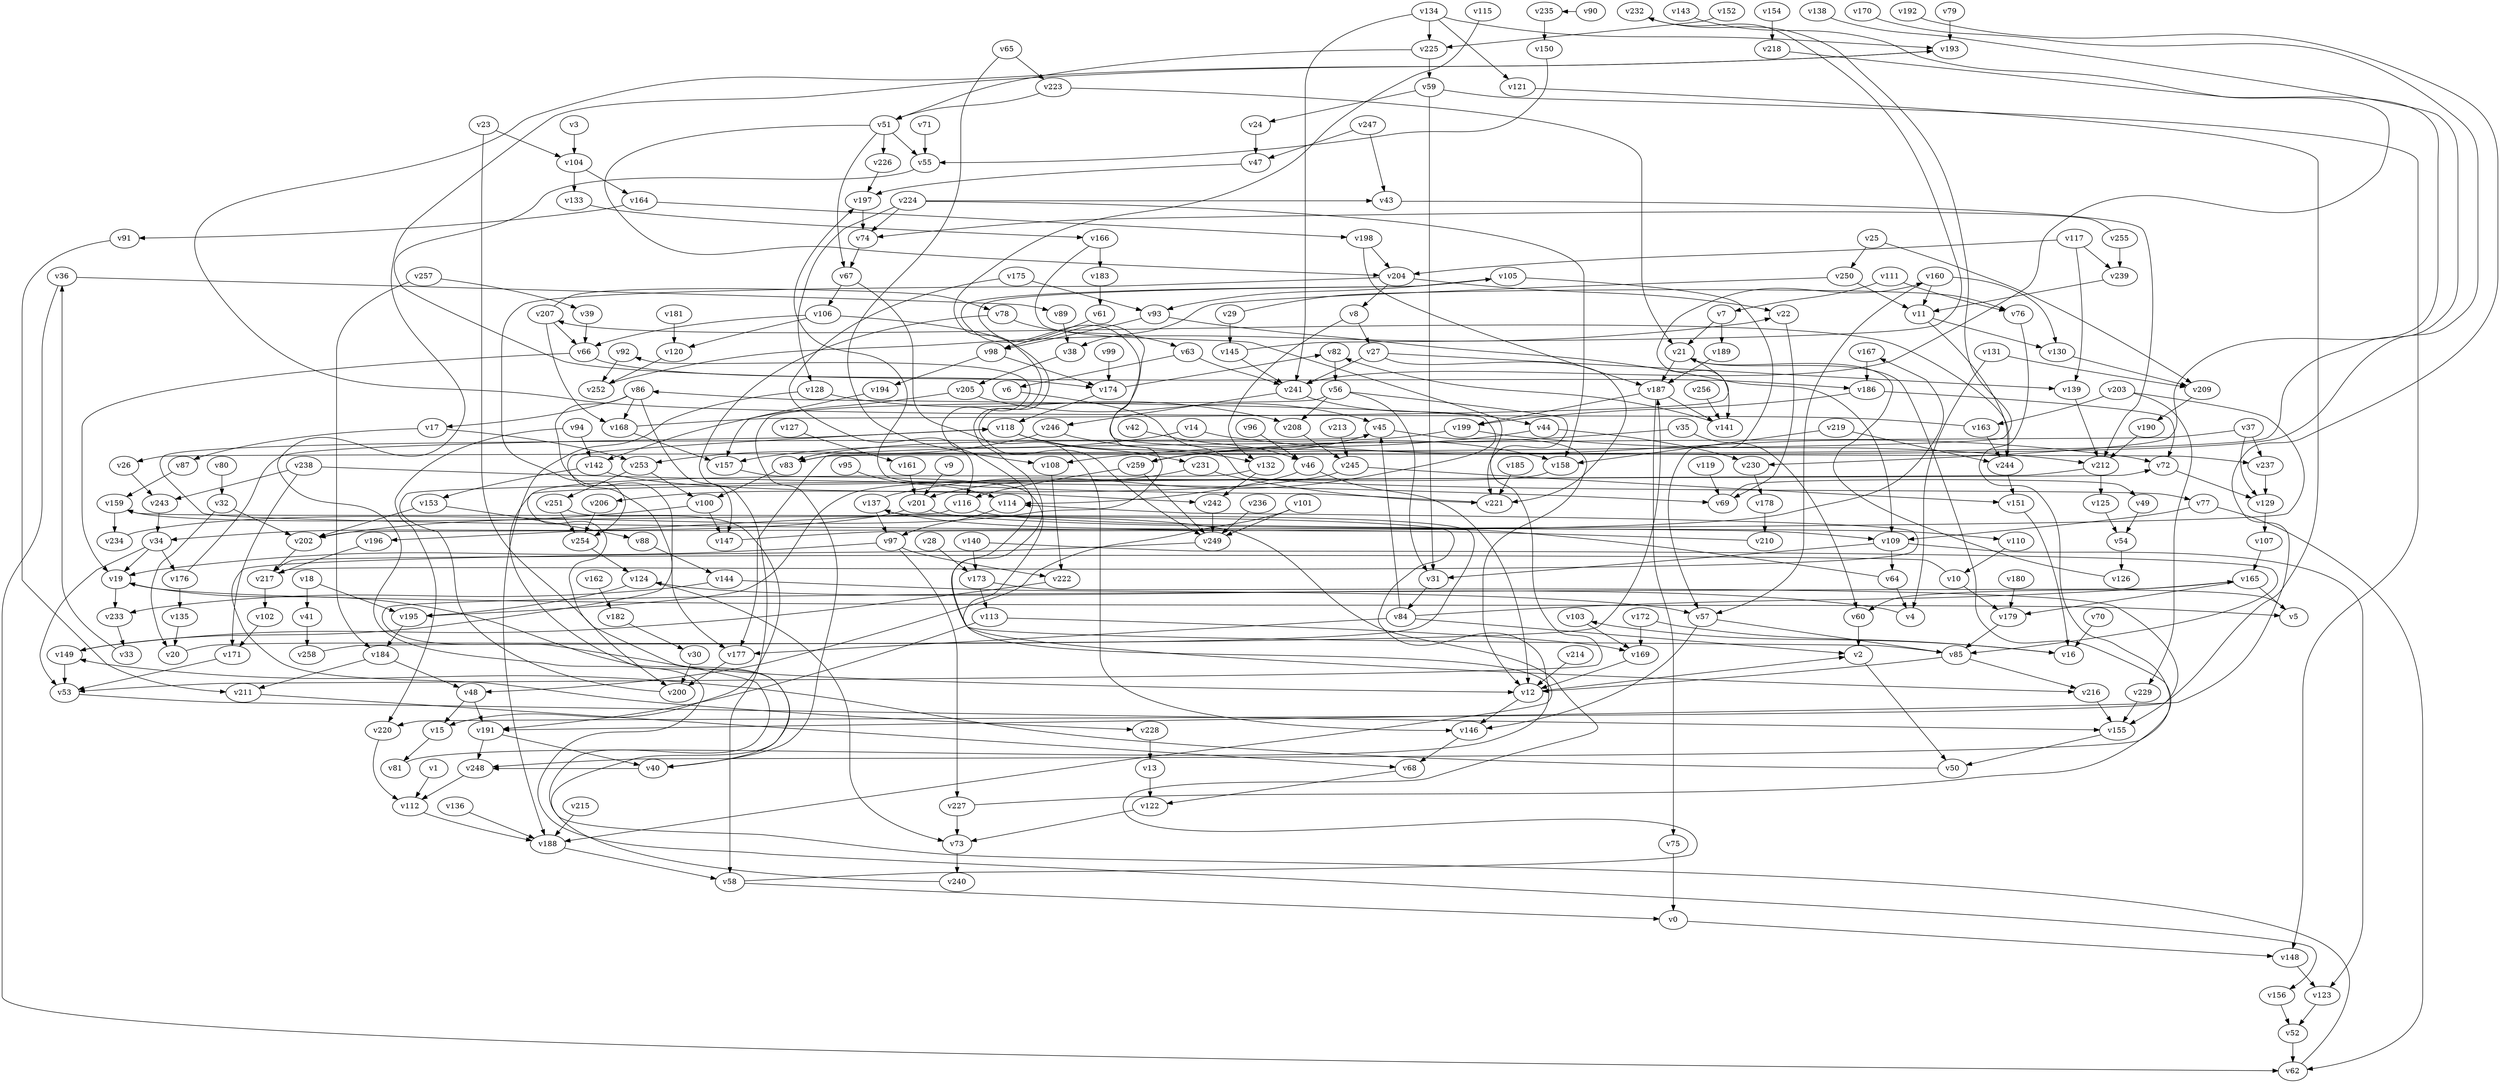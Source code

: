 // Benchmark game 382 - 260 vertices
// time_bound: 27
// targets: v58
digraph G {
    v0 [name="v0", player=0];
    v1 [name="v1", player=0];
    v2 [name="v2", player=0];
    v3 [name="v3", player=1];
    v4 [name="v4", player=1];
    v5 [name="v5", player=1];
    v6 [name="v6", player=0];
    v7 [name="v7", player=0];
    v8 [name="v8", player=0];
    v9 [name="v9", player=0];
    v10 [name="v10", player=1];
    v11 [name="v11", player=1];
    v12 [name="v12", player=1];
    v13 [name="v13", player=0];
    v14 [name="v14", player=0];
    v15 [name="v15", player=0];
    v16 [name="v16", player=0];
    v17 [name="v17", player=0];
    v18 [name="v18", player=0];
    v19 [name="v19", player=1];
    v20 [name="v20", player=1];
    v21 [name="v21", player=0];
    v22 [name="v22", player=0];
    v23 [name="v23", player=1];
    v24 [name="v24", player=0];
    v25 [name="v25", player=1];
    v26 [name="v26", player=0];
    v27 [name="v27", player=0];
    v28 [name="v28", player=0];
    v29 [name="v29", player=0];
    v30 [name="v30", player=1];
    v31 [name="v31", player=1];
    v32 [name="v32", player=1];
    v33 [name="v33", player=1];
    v34 [name="v34", player=0];
    v35 [name="v35", player=1];
    v36 [name="v36", player=0];
    v37 [name="v37", player=1];
    v38 [name="v38", player=1];
    v39 [name="v39", player=1];
    v40 [name="v40", player=0];
    v41 [name="v41", player=1];
    v42 [name="v42", player=0];
    v43 [name="v43", player=1];
    v44 [name="v44", player=0];
    v45 [name="v45", player=1];
    v46 [name="v46", player=1];
    v47 [name="v47", player=1];
    v48 [name="v48", player=0];
    v49 [name="v49", player=0];
    v50 [name="v50", player=1];
    v51 [name="v51", player=1];
    v52 [name="v52", player=0];
    v53 [name="v53", player=0];
    v54 [name="v54", player=1];
    v55 [name="v55", player=0];
    v56 [name="v56", player=1];
    v57 [name="v57", player=1];
    v58 [name="v58", player=0, target=1];
    v59 [name="v59", player=0];
    v60 [name="v60", player=0];
    v61 [name="v61", player=0];
    v62 [name="v62", player=1];
    v63 [name="v63", player=0];
    v64 [name="v64", player=1];
    v65 [name="v65", player=0];
    v66 [name="v66", player=0];
    v67 [name="v67", player=0];
    v68 [name="v68", player=1];
    v69 [name="v69", player=0];
    v70 [name="v70", player=0];
    v71 [name="v71", player=1];
    v72 [name="v72", player=1];
    v73 [name="v73", player=1];
    v74 [name="v74", player=0];
    v75 [name="v75", player=1];
    v76 [name="v76", player=1];
    v77 [name="v77", player=0];
    v78 [name="v78", player=0];
    v79 [name="v79", player=1];
    v80 [name="v80", player=0];
    v81 [name="v81", player=0];
    v82 [name="v82", player=0];
    v83 [name="v83", player=1];
    v84 [name="v84", player=0];
    v85 [name="v85", player=0];
    v86 [name="v86", player=0];
    v87 [name="v87", player=1];
    v88 [name="v88", player=1];
    v89 [name="v89", player=1];
    v90 [name="v90", player=1];
    v91 [name="v91", player=0];
    v92 [name="v92", player=1];
    v93 [name="v93", player=0];
    v94 [name="v94", player=0];
    v95 [name="v95", player=0];
    v96 [name="v96", player=0];
    v97 [name="v97", player=0];
    v98 [name="v98", player=0];
    v99 [name="v99", player=0];
    v100 [name="v100", player=1];
    v101 [name="v101", player=0];
    v102 [name="v102", player=0];
    v103 [name="v103", player=1];
    v104 [name="v104", player=0];
    v105 [name="v105", player=0];
    v106 [name="v106", player=0];
    v107 [name="v107", player=0];
    v108 [name="v108", player=1];
    v109 [name="v109", player=1];
    v110 [name="v110", player=1];
    v111 [name="v111", player=1];
    v112 [name="v112", player=1];
    v113 [name="v113", player=1];
    v114 [name="v114", player=0];
    v115 [name="v115", player=1];
    v116 [name="v116", player=1];
    v117 [name="v117", player=0];
    v118 [name="v118", player=1];
    v119 [name="v119", player=1];
    v120 [name="v120", player=1];
    v121 [name="v121", player=1];
    v122 [name="v122", player=0];
    v123 [name="v123", player=1];
    v124 [name="v124", player=0];
    v125 [name="v125", player=1];
    v126 [name="v126", player=1];
    v127 [name="v127", player=1];
    v128 [name="v128", player=0];
    v129 [name="v129", player=0];
    v130 [name="v130", player=0];
    v131 [name="v131", player=0];
    v132 [name="v132", player=0];
    v133 [name="v133", player=0];
    v134 [name="v134", player=0];
    v135 [name="v135", player=1];
    v136 [name="v136", player=0];
    v137 [name="v137", player=1];
    v138 [name="v138", player=1];
    v139 [name="v139", player=1];
    v140 [name="v140", player=1];
    v141 [name="v141", player=0];
    v142 [name="v142", player=1];
    v143 [name="v143", player=0];
    v144 [name="v144", player=0];
    v145 [name="v145", player=1];
    v146 [name="v146", player=0];
    v147 [name="v147", player=0];
    v148 [name="v148", player=0];
    v149 [name="v149", player=0];
    v150 [name="v150", player=0];
    v151 [name="v151", player=1];
    v152 [name="v152", player=0];
    v153 [name="v153", player=0];
    v154 [name="v154", player=0];
    v155 [name="v155", player=1];
    v156 [name="v156", player=0];
    v157 [name="v157", player=1];
    v158 [name="v158", player=0];
    v159 [name="v159", player=0];
    v160 [name="v160", player=0];
    v161 [name="v161", player=0];
    v162 [name="v162", player=1];
    v163 [name="v163", player=0];
    v164 [name="v164", player=0];
    v165 [name="v165", player=0];
    v166 [name="v166", player=0];
    v167 [name="v167", player=1];
    v168 [name="v168", player=1];
    v169 [name="v169", player=1];
    v170 [name="v170", player=1];
    v171 [name="v171", player=0];
    v172 [name="v172", player=0];
    v173 [name="v173", player=1];
    v174 [name="v174", player=1];
    v175 [name="v175", player=1];
    v176 [name="v176", player=1];
    v177 [name="v177", player=0];
    v178 [name="v178", player=0];
    v179 [name="v179", player=0];
    v180 [name="v180", player=0];
    v181 [name="v181", player=1];
    v182 [name="v182", player=1];
    v183 [name="v183", player=0];
    v184 [name="v184", player=0];
    v185 [name="v185", player=0];
    v186 [name="v186", player=1];
    v187 [name="v187", player=0];
    v188 [name="v188", player=0];
    v189 [name="v189", player=0];
    v190 [name="v190", player=0];
    v191 [name="v191", player=0];
    v192 [name="v192", player=0];
    v193 [name="v193", player=0];
    v194 [name="v194", player=1];
    v195 [name="v195", player=0];
    v196 [name="v196", player=1];
    v197 [name="v197", player=1];
    v198 [name="v198", player=1];
    v199 [name="v199", player=1];
    v200 [name="v200", player=1];
    v201 [name="v201", player=1];
    v202 [name="v202", player=0];
    v203 [name="v203", player=0];
    v204 [name="v204", player=0];
    v205 [name="v205", player=0];
    v206 [name="v206", player=0];
    v207 [name="v207", player=0];
    v208 [name="v208", player=1];
    v209 [name="v209", player=0];
    v210 [name="v210", player=0];
    v211 [name="v211", player=0];
    v212 [name="v212", player=0];
    v213 [name="v213", player=0];
    v214 [name="v214", player=1];
    v215 [name="v215", player=0];
    v216 [name="v216", player=1];
    v217 [name="v217", player=1];
    v218 [name="v218", player=1];
    v219 [name="v219", player=0];
    v220 [name="v220", player=0];
    v221 [name="v221", player=0];
    v222 [name="v222", player=0];
    v223 [name="v223", player=0];
    v224 [name="v224", player=1];
    v225 [name="v225", player=1];
    v226 [name="v226", player=0];
    v227 [name="v227", player=0];
    v228 [name="v228", player=1];
    v229 [name="v229", player=1];
    v230 [name="v230", player=1];
    v231 [name="v231", player=0];
    v232 [name="v232", player=0];
    v233 [name="v233", player=0];
    v234 [name="v234", player=1];
    v235 [name="v235", player=1];
    v236 [name="v236", player=1];
    v237 [name="v237", player=0];
    v238 [name="v238", player=1];
    v239 [name="v239", player=1];
    v240 [name="v240", player=1];
    v241 [name="v241", player=0];
    v242 [name="v242", player=1];
    v243 [name="v243", player=1];
    v244 [name="v244", player=1];
    v245 [name="v245", player=1];
    v246 [name="v246", player=1];
    v247 [name="v247", player=1];
    v248 [name="v248", player=1];
    v249 [name="v249", player=0];
    v250 [name="v250", player=1];
    v251 [name="v251", player=0];
    v252 [name="v252", player=0];
    v253 [name="v253", player=1];
    v254 [name="v254", player=1];
    v255 [name="v255", player=1];
    v256 [name="v256", player=0];
    v257 [name="v257", player=0];
    v258 [name="v258", player=0];
    v259 [name="v259", player=1];

    v0 -> v148;
    v1 -> v112;
    v2 -> v50;
    v3 -> v104;
    v4 -> v124 [constraint="t >= 5"];
    v5 -> v60 [constraint="t < 11"];
    v6 -> v77 [constraint="t mod 3 == 1"];
    v7 -> v21;
    v8 -> v132;
    v9 -> v201;
    v10 -> v217 [constraint="t >= 1"];
    v11 -> v130;
    v12 -> v2 [constraint="t >= 4"];
    v13 -> v122;
    v14 -> v72;
    v15 -> v81;
    v16 -> v103 [constraint="t >= 1"];
    v17 -> v253;
    v18 -> v195;
    v19 -> v5 [constraint="t mod 5 == 2"];
    v20 -> v137 [constraint="t mod 5 == 0"];
    v21 -> v141;
    v22 -> v69;
    v23 -> v104;
    v24 -> v47;
    v25 -> v250;
    v26 -> v243;
    v27 -> v221;
    v28 -> v173;
    v29 -> v76 [constraint="t >= 3"];
    v30 -> v200;
    v31 -> v84;
    v32 -> v202;
    v33 -> v36;
    v34 -> v19;
    v35 -> v259;
    v36 -> v89;
    v37 -> v129;
    v38 -> v205;
    v39 -> v66;
    v40 -> v248 [constraint="t >= 3"];
    v41 -> v258;
    v42 -> v46;
    v43 -> v212;
    v44 -> v108;
    v45 -> v259;
    v46 -> v114;
    v47 -> v197;
    v48 -> v15;
    v49 -> v54;
    v50 -> v149 [constraint="t >= 5"];
    v51 -> v204 [constraint="t >= 1"];
    v52 -> v62;
    v53 -> v155 [constraint="t < 10"];
    v54 -> v126;
    v55 -> v186 [constraint="t mod 4 == 3"];
    v56 -> v31;
    v57 -> v85;
    v58 -> v159 [constraint="t mod 2 == 1"];
    v59 -> v24;
    v60 -> v2;
    v61 -> v98;
    v62 -> v165 [constraint="t < 6"];
    v63 -> v241;
    v64 -> v137 [constraint="t mod 2 == 0"];
    v65 -> v223;
    v66 -> v19;
    v67 -> v146;
    v68 -> v122;
    v69 -> v49 [constraint="t >= 3"];
    v70 -> v16;
    v71 -> v55;
    v72 -> v129;
    v73 -> v240;
    v74 -> v67;
    v75 -> v0;
    v76 -> v248 [constraint="t < 11"];
    v77 -> v109;
    v78 -> v63;
    v79 -> v193;
    v80 -> v32;
    v81 -> v159 [constraint="t < 7"];
    v82 -> v56;
    v83 -> v100;
    v84 -> v165 [constraint="t < 6"];
    v85 -> v92 [constraint="t mod 5 == 4"];
    v86 -> v168;
    v87 -> v159;
    v88 -> v144;
    v89 -> v38;
    v90 -> v235 [constraint="t >= 2"];
    v91 -> v211;
    v92 -> v252;
    v93 -> v109;
    v94 -> v220;
    v95 -> v114;
    v96 -> v46;
    v97 -> v222;
    v98 -> v174;
    v99 -> v174;
    v100 -> v202 [constraint="t < 10"];
    v101 -> v48 [constraint="t < 11"];
    v102 -> v171;
    v103 -> v169;
    v104 -> v133;
    v105 -> v237 [constraint="t >= 3"];
    v106 -> v120;
    v107 -> v165;
    v108 -> v222;
    v109 -> v31;
    v110 -> v10;
    v111 -> v76;
    v112 -> v188;
    v113 -> v169;
    v114 -> v97;
    v115 -> v216 [constraint="t >= 3"];
    v116 -> v196;
    v117 -> v204;
    v118 -> v231;
    v119 -> v69;
    v120 -> v252;
    v121 -> v155;
    v122 -> v73;
    v123 -> v52;
    v124 -> v73;
    v125 -> v54;
    v126 -> v21 [constraint="t >= 4"];
    v127 -> v161;
    v128 -> v208;
    v129 -> v107;
    v130 -> v209;
    v131 -> v4;
    v132 -> v12 [constraint="t >= 4"];
    v133 -> v166 [constraint="t >= 2"];
    v134 -> v193 [constraint="t < 11"];
    v135 -> v20;
    v136 -> v188;
    v137 -> v86 [constraint="t mod 3 == 2"];
    v138 -> v83 [constraint="t < 7"];
    v139 -> v212;
    v140 -> v85 [constraint="t < 7"];
    v141 -> v82 [constraint="t >= 4"];
    v142 -> v153;
    v143 -> v241 [constraint="t mod 2 == 1"];
    v144 -> v57;
    v145 -> v232 [constraint="t mod 2 == 1"];
    v146 -> v68;
    v147 -> v167 [constraint="t mod 4 == 2"];
    v148 -> v123;
    v149 -> v118 [constraint="t >= 2"];
    v150 -> v55 [constraint="t >= 1"];
    v151 -> v16;
    v152 -> v225 [constraint="t >= 2"];
    v153 -> v202;
    v154 -> v218;
    v155 -> v50;
    v156 -> v52;
    v157 -> v188 [constraint="t < 12"];
    v158 -> v195 [constraint="t >= 5"];
    v159 -> v234;
    v160 -> v11;
    v161 -> v201;
    v162 -> v182;
    v163 -> v193 [constraint="t mod 3 == 2"];
    v164 -> v91;
    v165 -> v5;
    v166 -> v53 [constraint="t < 6"];
    v167 -> v186;
    v168 -> v160 [constraint="t mod 2 == 1"];
    v169 -> v12;
    v170 -> v83 [constraint="t >= 1"];
    v171 -> v53;
    v172 -> v16;
    v173 -> v220 [constraint="t mod 2 == 1"];
    v174 -> v82 [constraint="t < 5"];
    v175 -> v116;
    v176 -> v118;
    v177 -> v200;
    v178 -> v210;
    v179 -> v85;
    v180 -> v179;
    v181 -> v120;
    v182 -> v30;
    v183 -> v61;
    v184 -> v48;
    v185 -> v221;
    v186 -> v72;
    v187 -> v75;
    v188 -> v58;
    v189 -> v187;
    v190 -> v212;
    v191 -> v248;
    v192 -> v191 [constraint="t >= 4"];
    v193 -> v156 [constraint="t mod 5 == 1"];
    v194 -> v157;
    v195 -> v184;
    v196 -> v217;
    v197 -> v74;
    v198 -> v187;
    v199 -> v212;
    v200 -> v72 [constraint="t >= 2"];
    v201 -> v110;
    v202 -> v217;
    v203 -> v202 [constraint="t >= 2"];
    v204 -> v254;
    v205 -> v45;
    v206 -> v254;
    v207 -> v78 [constraint="t >= 1"];
    v208 -> v245;
    v209 -> v190;
    v210 -> v45 [constraint="t < 9"];
    v211 -> v68 [constraint="t >= 1"];
    v212 -> v40 [constraint="t >= 1"];
    v213 -> v245;
    v214 -> v12;
    v215 -> v188;
    v216 -> v155;
    v217 -> v114 [constraint="t >= 5"];
    v218 -> v230 [constraint="t >= 4"];
    v219 -> v158;
    v220 -> v112;
    v221 -> v197 [constraint="t >= 3"];
    v222 -> v149 [constraint="t < 5"];
    v223 -> v51;
    v224 -> v43 [constraint="t < 8"];
    v225 -> v51 [constraint="t mod 3 == 1"];
    v226 -> v197;
    v227 -> v21 [constraint="t mod 2 == 0"];
    v228 -> v13;
    v229 -> v155;
    v230 -> v178;
    v231 -> v201;
    v232 -> v26 [constraint="t < 7"];
    v233 -> v33;
    v234 -> v105 [constraint="t mod 2 == 0"];
    v235 -> v150;
    v236 -> v249;
    v237 -> v129;
    v238 -> v243;
    v239 -> v11;
    v240 -> v19 [constraint="t mod 2 == 1"];
    v241 -> v246;
    v242 -> v249;
    v243 -> v34;
    v244 -> v207 [constraint="t < 7"];
    v245 -> v151;
    v246 -> v253;
    v247 -> v47;
    v248 -> v112;
    v249 -> v228 [constraint="t < 15"];
    v250 -> v38;
    v251 -> v15 [constraint="t < 15"];
    v252 -> v22 [constraint="t >= 5"];
    v253 -> v251;
    v254 -> v124;
    v255 -> v74 [constraint="t mod 3 == 0"];
    v256 -> v141;
    v257 -> v184;
    v258 -> v187 [constraint="t < 5"];
    v259 -> v116;
    v207 -> v168;
    v109 -> v64;
    v219 -> v244;
    v29 -> v145;
    v145 -> v241;
    v86 -> v177;
    v142 -> v242;
    v176 -> v135;
    v175 -> v93;
    v244 -> v151;
    v163 -> v244;
    v203 -> v229;
    v257 -> v39;
    v32 -> v20;
    v187 -> v199;
    v85 -> v216;
    v104 -> v164;
    v227 -> v73;
    v84 -> v177;
    v131 -> v209;
    v191 -> v40;
    v101 -> v249;
    v105 -> v57;
    v25 -> v209;
    v51 -> v226;
    v56 -> v208;
    v109 -> v123;
    v7 -> v189;
    v14 -> v157;
    v118 -> v132;
    v94 -> v142;
    v93 -> v98;
    v168 -> v157;
    v97 -> v19;
    v224 -> v128;
    v106 -> v249;
    v172 -> v169;
    v10 -> v179;
    v86 -> v17;
    v19 -> v233;
    v255 -> v239;
    v253 -> v100;
    v56 -> v221;
    v246 -> v158;
    v67 -> v106;
    v173 -> v113;
    v63 -> v6;
    v77 -> v62;
    v247 -> v43;
    v140 -> v173;
    v238 -> v69;
    v100 -> v147;
    v8 -> v27;
    v224 -> v158;
    v212 -> v125;
    v45 -> v12;
    v58 -> v0;
    v132 -> v242;
    v124 -> v195;
    v84 -> v2;
    v184 -> v211;
    v128 -> v188;
    v160 -> v130;
    v205 -> v142;
    v106 -> v66;
    v59 -> v148;
    v225 -> v59;
    v66 -> v174;
    v187 -> v141;
    v174 -> v118;
    v78 -> v58;
    v134 -> v225;
    v165 -> v179;
    v186 -> v199;
    v166 -> v183;
    v37 -> v177;
    v57 -> v146;
    v51 -> v67;
    v21 -> v187;
    v164 -> v198;
    v64 -> v4;
    v36 -> v62;
    v113 -> v191;
    v207 -> v66;
    v134 -> v121;
    v44 -> v230;
    v98 -> v194;
    v59 -> v31;
    v84 -> v45;
    v105 -> v93;
    v134 -> v241;
    v224 -> v74;
    v201 -> v34;
    v35 -> v60;
    v48 -> v191;
    v85 -> v12;
    v198 -> v204;
    v111 -> v7;
    v231 -> v221;
    v51 -> v55;
    v27 -> v241;
    v223 -> v21;
    v116 -> v109;
    v65 -> v108;
    v149 -> v53;
    v153 -> v88;
    v18 -> v41;
    v46 -> v12;
    v245 -> v206;
    v259 -> v249;
    v250 -> v11;
    v56 -> v40;
    v251 -> v254;
    v117 -> v239;
    v204 -> v22;
    v23 -> v200;
    v144 -> v233;
    v160 -> v57;
    v34 -> v176;
    v204 -> v8;
    v97 -> v227;
    v17 -> v87;
    v34 -> v53;
    v11 -> v244;
    v238 -> v171;
    v203 -> v163;
    v217 -> v102;
    v86 -> v147;
    v12 -> v146;
    v137 -> v97;
    v117 -> v139;
    v37 -> v237;
    v27 -> v139;
    v199 -> v83;
    v241 -> v44;
}
